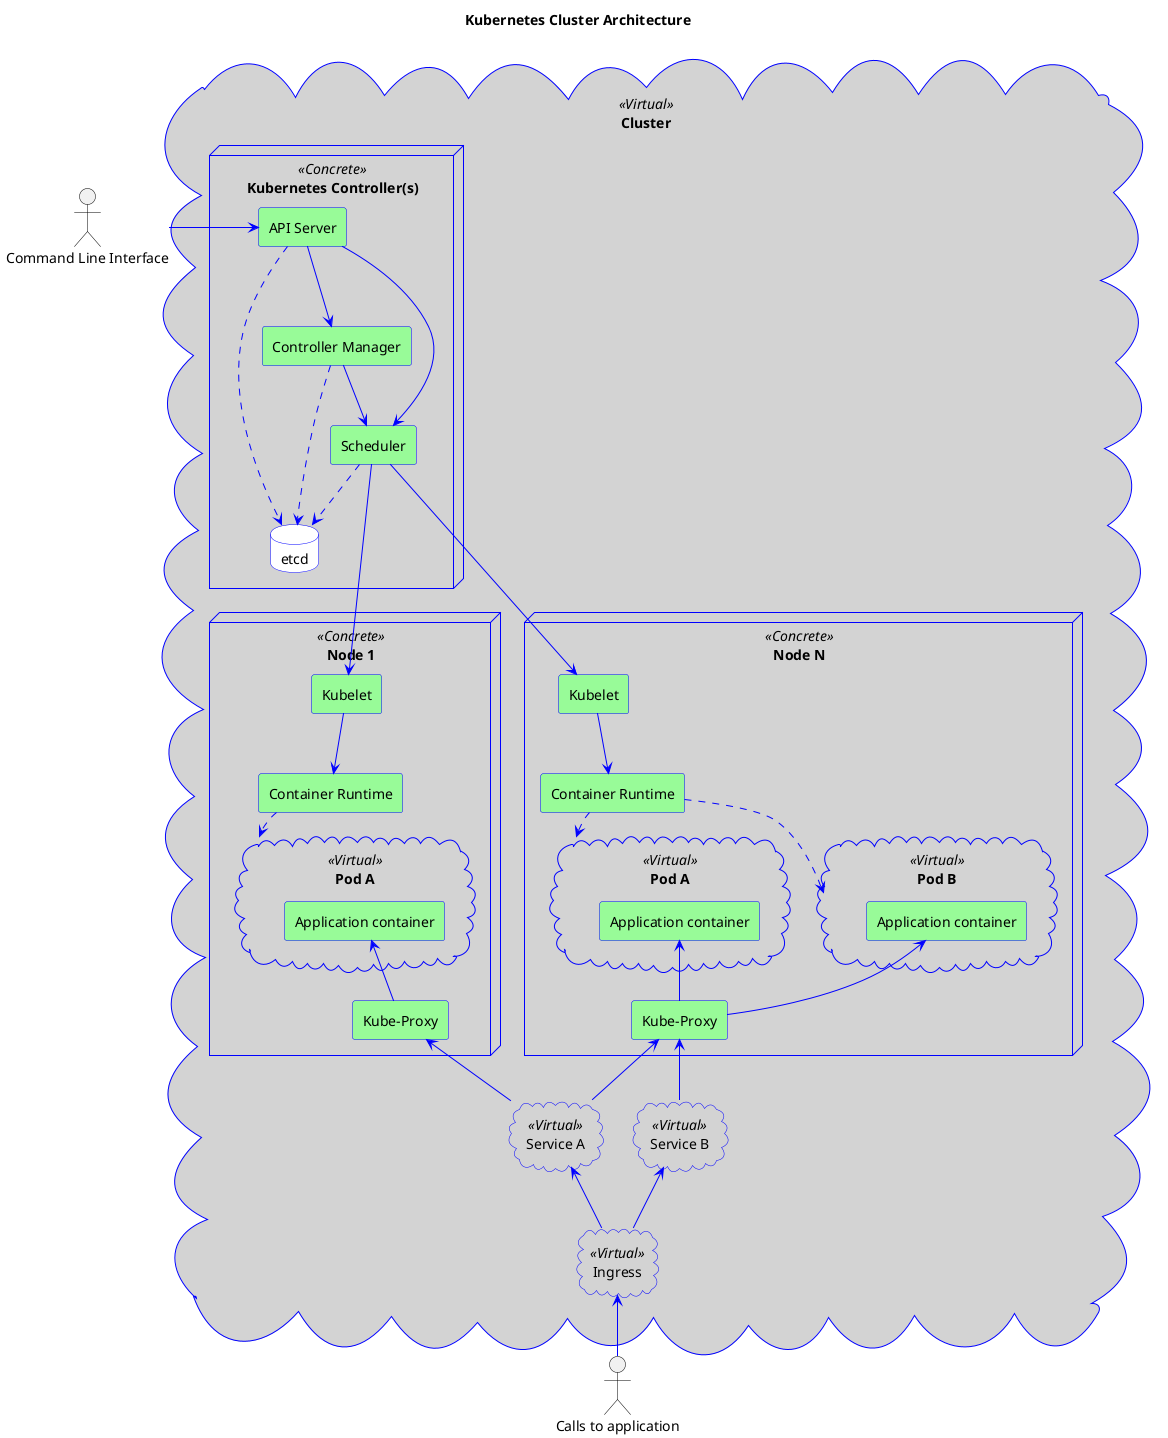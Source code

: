 @startuml
<style>
' TODO: Export to a generic style sheet
componentDiagram {
    LineColor blue
    TextColor blue

    agent {
        BackGroundColor palegreen
    }
    .Virtual {
        BackGroundColor lightgray
    }
    database {
        BackGroundColor white
    }
    actor {
        LineColor black
    }
}
document {
  BackGroundColor white
}
</style>

title Kubernetes Cluster Architecture

actor "Command Line Interface" as cli
actor "Calls to application" as ext_call

cloud Cluster as cluster <<Virtual>> {
    node "Kubernetes Controller(s)" as controller <<Concrete>> {
        agent "API Server" as c_api_gw
        agent "Scheduler" as c_scheduler
        agent "Controller Manager" as c_mngr
        database "etcd" as c_etcd

        c_api_gw --> c_scheduler
        c_api_gw --> c_mngr
        c_api_gw ..> c_etcd

        c_scheduler ..> c_etcd

        c_mngr ..> c_etcd
        c_mngr --> c_scheduler

    }

    node "Node 1" as kube_worker_1 <<Concrete>> {
        agent "Kubelet" as kubelet_1
        agent "Kube-Proxy" as proxy_1
        agent "Container Runtime" as docker_1

        cloud "Pod A" as pod_A_1 <<Virtual>> {
            agent "Application container" as container_A_1
        }

        kubelet_1 --> docker_1
        docker_1 ..> pod_A_1

        container_A_1 <-- proxy_1
    }

    node "Node N" as kube_worker_2 <<Concrete>> {
        agent "Kubelet" as kubelet_2
        agent "Kube-Proxy" as proxy_2
        agent "Container Runtime" as docker_2

        cloud "Pod A" as pod_A_2 <<Virtual>> {
            agent "Application container" as container_A_2
        }
        cloud "Pod B" as pod_B_2 <<Virtual>> {
            agent "Application container" as container_B_2
        }

        kubelet_2 --> docker_2
        docker_2 ..> pod_A_2
        docker_2 ..> pod_B_2

        container_A_2 <-- proxy_2
        container_B_2 <-- proxy_2
    }

    cloud "Service A" as service_a <<Virtual>> {
    }

    cloud "Service B" as service_b <<Virtual>> {
    }

    cloud "Ingress" as ingress <<Virtual>> {
    }

    proxy_1 <-- service_a
    proxy_2 <-- service_a
    proxy_2 <-- service_b

    service_a <-- ingress
    service_b <-- ingress
}


cli -> c_api_gw
ingress <-- ext_call


c_scheduler ---> kubelet_1
c_scheduler ---> kubelet_2
@enduml